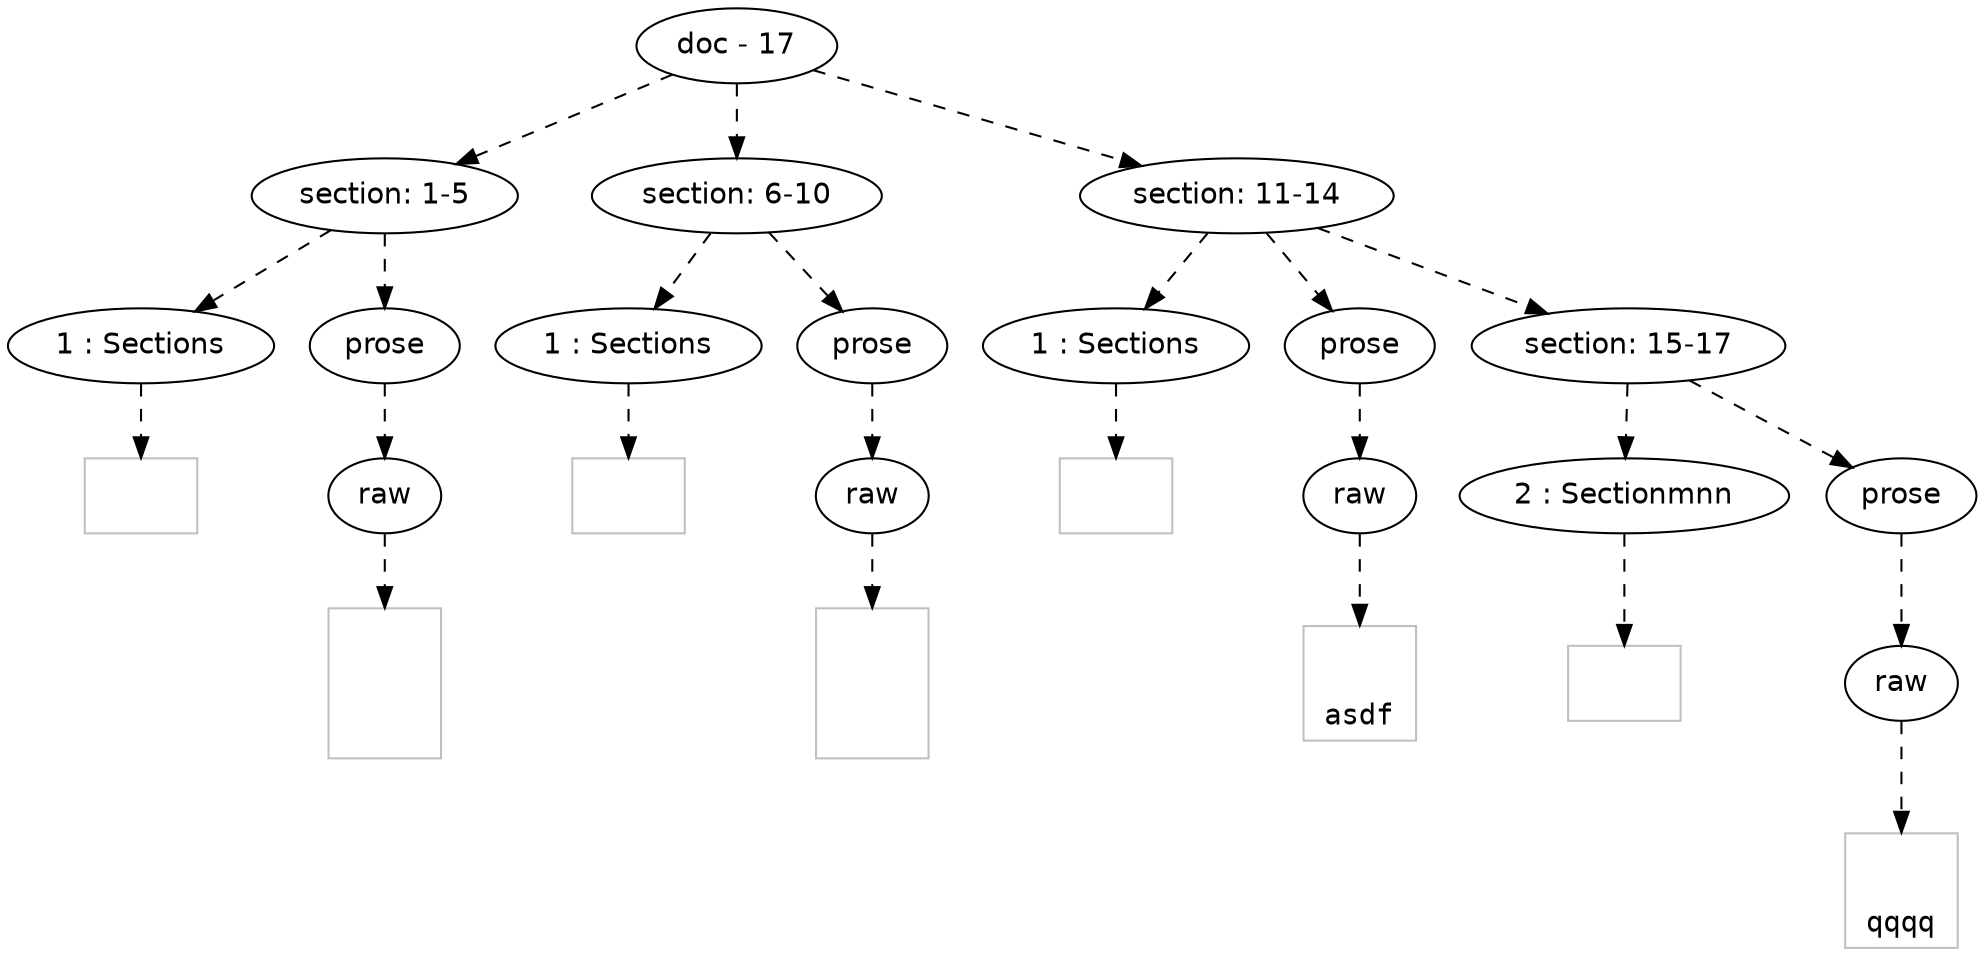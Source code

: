 digraph hierarchy {

node [fontname=Helvetica]
edge [style=dashed]

doc_0 [label="doc - 17"]


doc_0 -> { section_1 section_2 section_3}
{rank=same; section_1 section_2 section_3}

section_1 [label="section: 1-5"]

section_2 [label="section: 6-10"]

section_3 [label="section: 11-14"]


section_1 -> { header_4 prose_5}
{rank=same; header_4 prose_5}

header_4 [label="1 : Sections"]

prose_5 [label="prose"]


header_4 -> leaf_6
leaf_6  [color=Gray,shape=rectangle,fontname=Inconsolata,label=""]
prose_5 -> { raw_7}
{rank=same; raw_7}

raw_7 [label="raw"]


raw_7 -> leaf_8
leaf_8  [color=Gray,shape=rectangle,fontname=Inconsolata,label="



"]
section_2 -> { header_9 prose_10}
{rank=same; header_9 prose_10}

header_9 [label="1 : Sections"]

prose_10 [label="prose"]


header_9 -> leaf_11
leaf_11  [color=Gray,shape=rectangle,fontname=Inconsolata,label=""]
prose_10 -> { raw_12}
{rank=same; raw_12}

raw_12 [label="raw"]


raw_12 -> leaf_13
leaf_13  [color=Gray,shape=rectangle,fontname=Inconsolata,label="



"]
section_3 -> { header_14 prose_15 section_16}
{rank=same; header_14 prose_15 section_16}

header_14 [label="1 : Sections"]

prose_15 [label="prose"]

section_16 [label="section: 15-17"]


header_14 -> leaf_17
leaf_17  [color=Gray,shape=rectangle,fontname=Inconsolata,label=""]
prose_15 -> { raw_18}
{rank=same; raw_18}

raw_18 [label="raw"]


raw_18 -> leaf_19
leaf_19  [color=Gray,shape=rectangle,fontname=Inconsolata,label="

asdf
"]
section_16 -> { header_20 prose_21}
{rank=same; header_20 prose_21}

header_20 [label="2 : Sectionmnn"]

prose_21 [label="prose"]


header_20 -> leaf_22
leaf_22  [color=Gray,shape=rectangle,fontname=Inconsolata,label=""]
prose_21 -> { raw_23}
{rank=same; raw_23}

raw_23 [label="raw"]


raw_23 -> leaf_24
leaf_24  [color=Gray,shape=rectangle,fontname=Inconsolata,label="

qqqq"]

}
